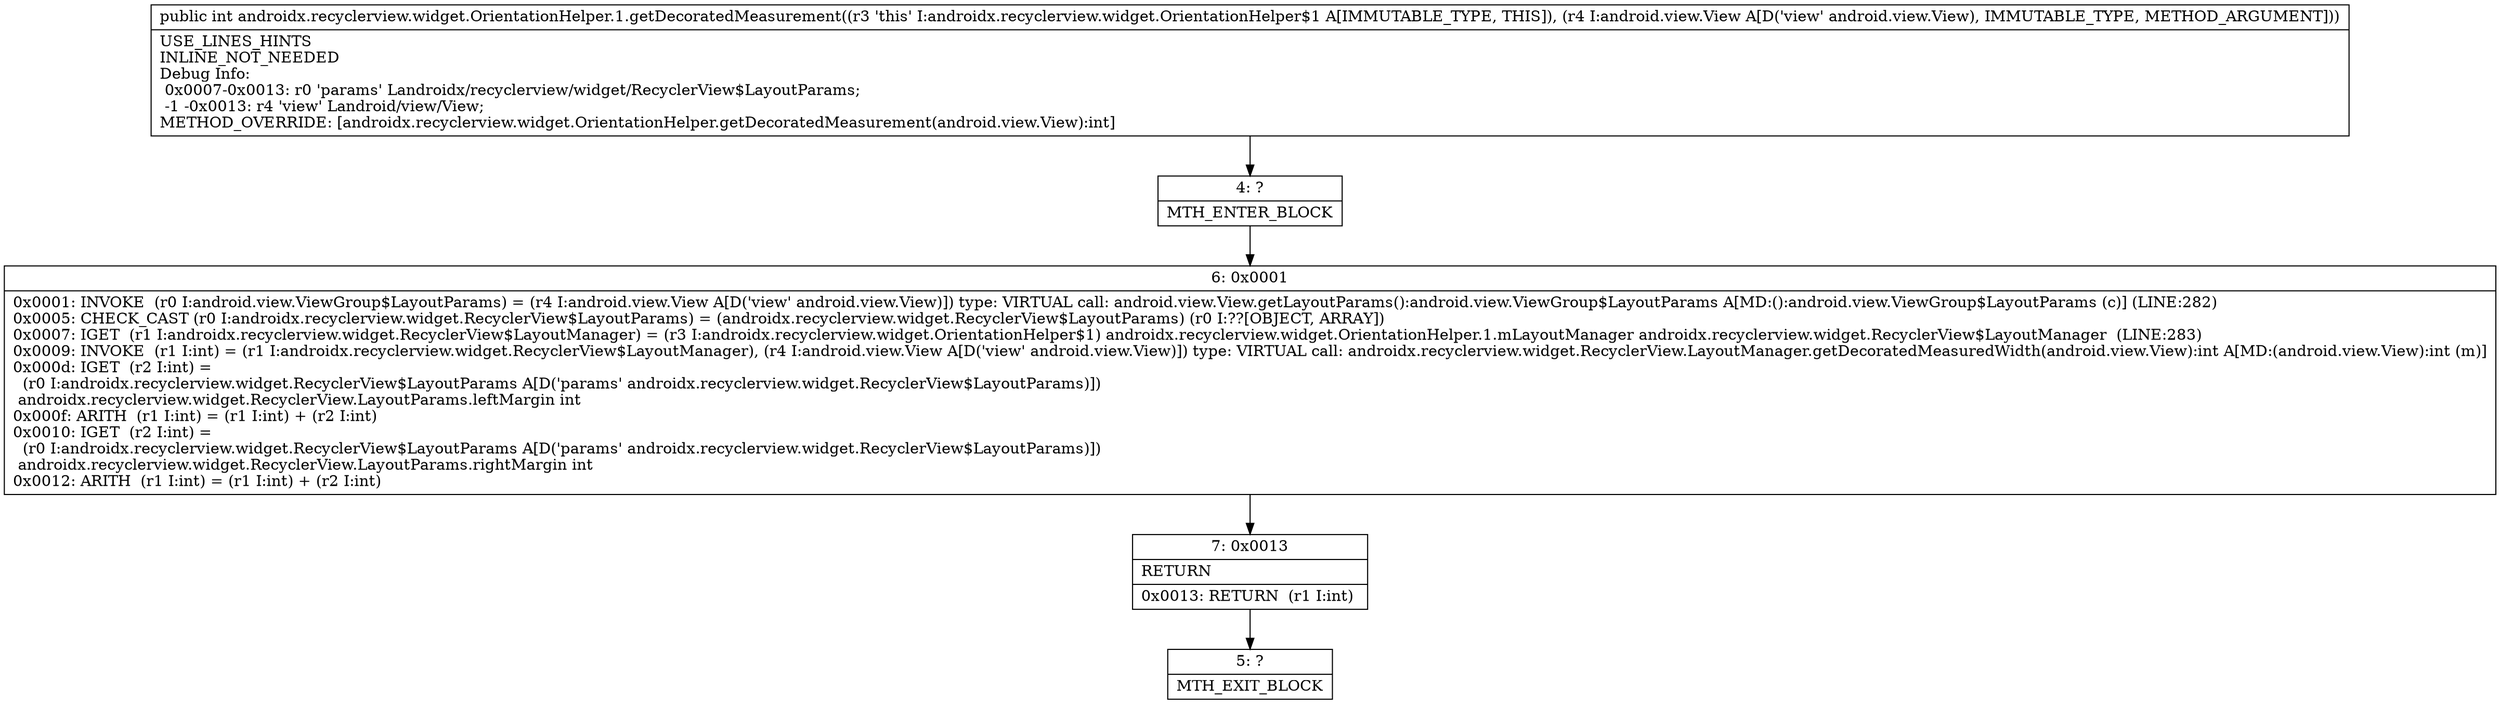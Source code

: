 digraph "CFG forandroidx.recyclerview.widget.OrientationHelper.1.getDecoratedMeasurement(Landroid\/view\/View;)I" {
Node_4 [shape=record,label="{4\:\ ?|MTH_ENTER_BLOCK\l}"];
Node_6 [shape=record,label="{6\:\ 0x0001|0x0001: INVOKE  (r0 I:android.view.ViewGroup$LayoutParams) = (r4 I:android.view.View A[D('view' android.view.View)]) type: VIRTUAL call: android.view.View.getLayoutParams():android.view.ViewGroup$LayoutParams A[MD:():android.view.ViewGroup$LayoutParams (c)] (LINE:282)\l0x0005: CHECK_CAST (r0 I:androidx.recyclerview.widget.RecyclerView$LayoutParams) = (androidx.recyclerview.widget.RecyclerView$LayoutParams) (r0 I:??[OBJECT, ARRAY]) \l0x0007: IGET  (r1 I:androidx.recyclerview.widget.RecyclerView$LayoutManager) = (r3 I:androidx.recyclerview.widget.OrientationHelper$1) androidx.recyclerview.widget.OrientationHelper.1.mLayoutManager androidx.recyclerview.widget.RecyclerView$LayoutManager  (LINE:283)\l0x0009: INVOKE  (r1 I:int) = (r1 I:androidx.recyclerview.widget.RecyclerView$LayoutManager), (r4 I:android.view.View A[D('view' android.view.View)]) type: VIRTUAL call: androidx.recyclerview.widget.RecyclerView.LayoutManager.getDecoratedMeasuredWidth(android.view.View):int A[MD:(android.view.View):int (m)]\l0x000d: IGET  (r2 I:int) = \l  (r0 I:androidx.recyclerview.widget.RecyclerView$LayoutParams A[D('params' androidx.recyclerview.widget.RecyclerView$LayoutParams)])\l androidx.recyclerview.widget.RecyclerView.LayoutParams.leftMargin int \l0x000f: ARITH  (r1 I:int) = (r1 I:int) + (r2 I:int) \l0x0010: IGET  (r2 I:int) = \l  (r0 I:androidx.recyclerview.widget.RecyclerView$LayoutParams A[D('params' androidx.recyclerview.widget.RecyclerView$LayoutParams)])\l androidx.recyclerview.widget.RecyclerView.LayoutParams.rightMargin int \l0x0012: ARITH  (r1 I:int) = (r1 I:int) + (r2 I:int) \l}"];
Node_7 [shape=record,label="{7\:\ 0x0013|RETURN\l|0x0013: RETURN  (r1 I:int) \l}"];
Node_5 [shape=record,label="{5\:\ ?|MTH_EXIT_BLOCK\l}"];
MethodNode[shape=record,label="{public int androidx.recyclerview.widget.OrientationHelper.1.getDecoratedMeasurement((r3 'this' I:androidx.recyclerview.widget.OrientationHelper$1 A[IMMUTABLE_TYPE, THIS]), (r4 I:android.view.View A[D('view' android.view.View), IMMUTABLE_TYPE, METHOD_ARGUMENT]))  | USE_LINES_HINTS\lINLINE_NOT_NEEDED\lDebug Info:\l  0x0007\-0x0013: r0 'params' Landroidx\/recyclerview\/widget\/RecyclerView$LayoutParams;\l  \-1 \-0x0013: r4 'view' Landroid\/view\/View;\lMETHOD_OVERRIDE: [androidx.recyclerview.widget.OrientationHelper.getDecoratedMeasurement(android.view.View):int]\l}"];
MethodNode -> Node_4;Node_4 -> Node_6;
Node_6 -> Node_7;
Node_7 -> Node_5;
}

